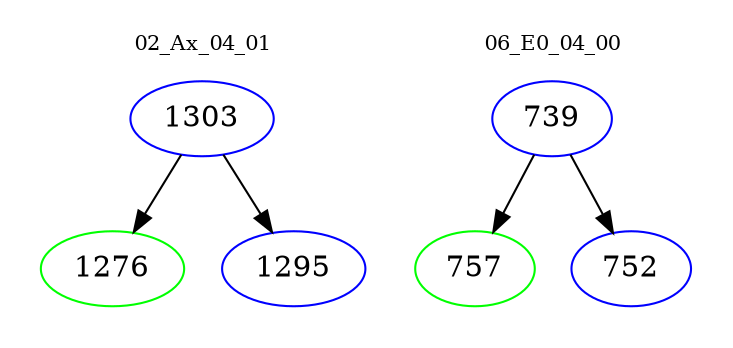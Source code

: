 digraph{
subgraph cluster_0 {
color = white
label = "02_Ax_04_01";
fontsize=10;
T0_1303 [label="1303", color="blue"]
T0_1303 -> T0_1276 [color="black"]
T0_1276 [label="1276", color="green"]
T0_1303 -> T0_1295 [color="black"]
T0_1295 [label="1295", color="blue"]
}
subgraph cluster_1 {
color = white
label = "06_E0_04_00";
fontsize=10;
T1_739 [label="739", color="blue"]
T1_739 -> T1_757 [color="black"]
T1_757 [label="757", color="green"]
T1_739 -> T1_752 [color="black"]
T1_752 [label="752", color="blue"]
}
}
